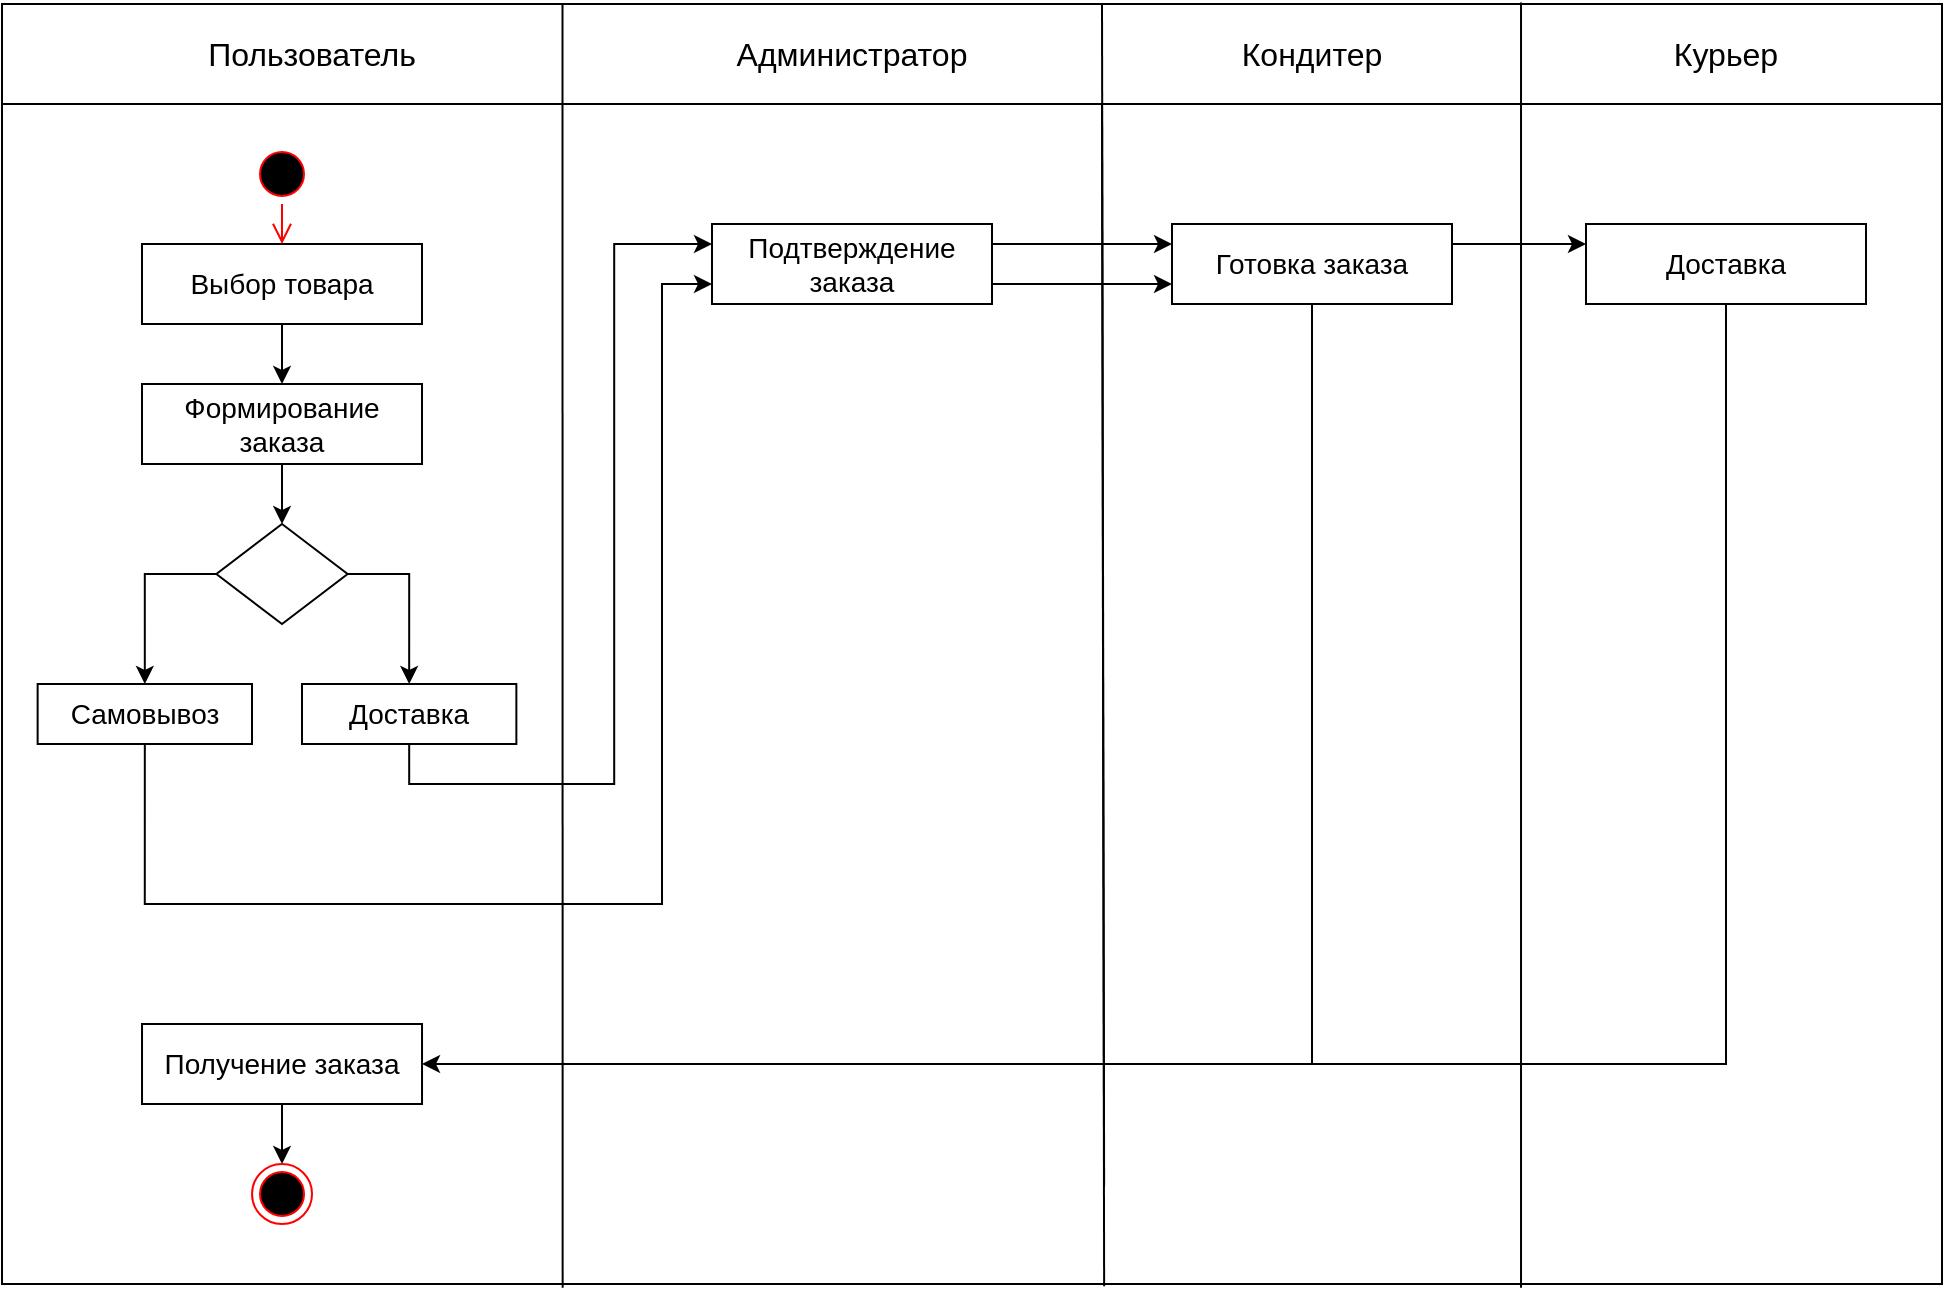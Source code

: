 <mxfile version="24.4.4" type="device">
  <diagram name="Страница — 1" id="NoJ2F_UcuthyjyOWWbLJ">
    <mxGraphModel dx="1912" dy="1023" grid="1" gridSize="10" guides="1" tooltips="1" connect="1" arrows="1" fold="1" page="1" pageScale="1" pageWidth="827" pageHeight="1169" math="0" shadow="0">
      <root>
        <mxCell id="0" />
        <mxCell id="1" parent="0" />
        <mxCell id="gAhSIkeBQU7hhcyOCbbC-3" value="" style="whiteSpace=wrap;html=1;" vertex="1" parent="1">
          <mxGeometry x="30" y="160" width="970" height="640" as="geometry" />
        </mxCell>
        <mxCell id="gAhSIkeBQU7hhcyOCbbC-5" value="" style="whiteSpace=wrap;html=1;" vertex="1" parent="1">
          <mxGeometry x="30" y="160" width="970" height="50" as="geometry" />
        </mxCell>
        <mxCell id="gAhSIkeBQU7hhcyOCbbC-12" value="" style="endArrow=none;html=1;rounded=0;entryX=0.25;entryY=0;entryDx=0;entryDy=0;exitX=0.289;exitY=1.003;exitDx=0;exitDy=0;exitPerimeter=0;" edge="1" parent="1" source="gAhSIkeBQU7hhcyOCbbC-3">
          <mxGeometry width="50" height="50" relative="1" as="geometry">
            <mxPoint x="310" y="751.18" as="sourcePoint" />
            <mxPoint x="310.24" y="160" as="targetPoint" />
          </mxGeometry>
        </mxCell>
        <mxCell id="gAhSIkeBQU7hhcyOCbbC-14" value="" style="endArrow=none;html=1;rounded=0;entryX=0.25;entryY=0;entryDx=0;entryDy=0;exitX=0.469;exitY=1.002;exitDx=0;exitDy=0;exitPerimeter=0;" edge="1" parent="1">
          <mxGeometry width="50" height="50" relative="1" as="geometry">
            <mxPoint x="581.07" y="801.18" as="sourcePoint" />
            <mxPoint x="580" y="210" as="targetPoint" />
          </mxGeometry>
        </mxCell>
        <mxCell id="gAhSIkeBQU7hhcyOCbbC-17" value="&lt;font style=&quot;font-size: 16px;&quot;&gt;Пользователь&lt;/font&gt;" style="text;strokeColor=none;align=center;fillColor=none;html=1;verticalAlign=middle;whiteSpace=wrap;rounded=0;" vertex="1" parent="1">
          <mxGeometry x="120" y="170" width="130" height="30" as="geometry" />
        </mxCell>
        <mxCell id="gAhSIkeBQU7hhcyOCbbC-18" value="&lt;span style=&quot;font-size: 16px;&quot;&gt;Администратор&lt;/span&gt;" style="text;strokeColor=none;align=center;fillColor=none;html=1;verticalAlign=middle;whiteSpace=wrap;rounded=0;" vertex="1" parent="1">
          <mxGeometry x="390" y="170" width="130" height="30" as="geometry" />
        </mxCell>
        <mxCell id="gAhSIkeBQU7hhcyOCbbC-19" value="&lt;span style=&quot;font-size: 16px;&quot;&gt;Кондитер&lt;/span&gt;" style="text;strokeColor=none;align=center;fillColor=none;html=1;verticalAlign=middle;whiteSpace=wrap;rounded=0;" vertex="1" parent="1">
          <mxGeometry x="620" y="170" width="130" height="30" as="geometry" />
        </mxCell>
        <mxCell id="gAhSIkeBQU7hhcyOCbbC-20" value="&lt;span style=&quot;font-size: 16px;&quot;&gt;Курьер&lt;/span&gt;" style="text;strokeColor=none;align=center;fillColor=none;html=1;verticalAlign=middle;whiteSpace=wrap;rounded=0;" vertex="1" parent="1">
          <mxGeometry x="827" y="170" width="130" height="30" as="geometry" />
        </mxCell>
        <mxCell id="gAhSIkeBQU7hhcyOCbbC-29" style="edgeStyle=orthogonalEdgeStyle;rounded=0;orthogonalLoop=1;jettySize=auto;html=1;entryX=0.5;entryY=0;entryDx=0;entryDy=0;" edge="1" parent="1" source="gAhSIkeBQU7hhcyOCbbC-24" target="gAhSIkeBQU7hhcyOCbbC-28">
          <mxGeometry relative="1" as="geometry" />
        </mxCell>
        <mxCell id="gAhSIkeBQU7hhcyOCbbC-24" value="&lt;font style=&quot;font-size: 14px;&quot;&gt;Выбор товара&lt;/font&gt;" style="whiteSpace=wrap;html=1;" vertex="1" parent="1">
          <mxGeometry x="100" y="280" width="140" height="40" as="geometry" />
        </mxCell>
        <mxCell id="gAhSIkeBQU7hhcyOCbbC-26" value="" style="ellipse;html=1;shape=startState;fillColor=#000000;strokeColor=#ff0000;" vertex="1" parent="1">
          <mxGeometry x="155" y="230" width="30" height="30" as="geometry" />
        </mxCell>
        <mxCell id="gAhSIkeBQU7hhcyOCbbC-27" value="" style="edgeStyle=orthogonalEdgeStyle;html=1;verticalAlign=bottom;endArrow=open;endSize=8;strokeColor=#ff0000;rounded=0;entryX=0.5;entryY=0;entryDx=0;entryDy=0;" edge="1" source="gAhSIkeBQU7hhcyOCbbC-26" parent="1" target="gAhSIkeBQU7hhcyOCbbC-24">
          <mxGeometry relative="1" as="geometry">
            <mxPoint x="185" y="280" as="targetPoint" />
          </mxGeometry>
        </mxCell>
        <mxCell id="gAhSIkeBQU7hhcyOCbbC-34" style="edgeStyle=orthogonalEdgeStyle;rounded=0;orthogonalLoop=1;jettySize=auto;html=1;entryX=0.5;entryY=0;entryDx=0;entryDy=0;" edge="1" parent="1" source="gAhSIkeBQU7hhcyOCbbC-28" target="gAhSIkeBQU7hhcyOCbbC-31">
          <mxGeometry relative="1" as="geometry" />
        </mxCell>
        <mxCell id="gAhSIkeBQU7hhcyOCbbC-28" value="&lt;span style=&quot;font-size: 14px;&quot;&gt;Формирование заказа&lt;/span&gt;" style="whiteSpace=wrap;html=1;" vertex="1" parent="1">
          <mxGeometry x="100" y="350" width="140" height="40" as="geometry" />
        </mxCell>
        <mxCell id="gAhSIkeBQU7hhcyOCbbC-37" style="edgeStyle=orthogonalEdgeStyle;rounded=0;orthogonalLoop=1;jettySize=auto;html=1;entryX=0.5;entryY=0;entryDx=0;entryDy=0;" edge="1" parent="1" source="gAhSIkeBQU7hhcyOCbbC-31" target="gAhSIkeBQU7hhcyOCbbC-35">
          <mxGeometry relative="1" as="geometry">
            <Array as="points">
              <mxPoint x="101" y="445" />
            </Array>
          </mxGeometry>
        </mxCell>
        <mxCell id="gAhSIkeBQU7hhcyOCbbC-38" style="edgeStyle=orthogonalEdgeStyle;rounded=0;orthogonalLoop=1;jettySize=auto;html=1;entryX=0.5;entryY=0;entryDx=0;entryDy=0;exitX=1;exitY=0.5;exitDx=0;exitDy=0;" edge="1" parent="1" source="gAhSIkeBQU7hhcyOCbbC-31" target="gAhSIkeBQU7hhcyOCbbC-36">
          <mxGeometry relative="1" as="geometry">
            <Array as="points">
              <mxPoint x="234" y="445" />
            </Array>
          </mxGeometry>
        </mxCell>
        <mxCell id="gAhSIkeBQU7hhcyOCbbC-31" value="" style="rhombus;whiteSpace=wrap;html=1;" vertex="1" parent="1">
          <mxGeometry x="137.19" y="420" width="65.63" height="50" as="geometry" />
        </mxCell>
        <mxCell id="gAhSIkeBQU7hhcyOCbbC-32" value="" style="endArrow=none;html=1;rounded=0;entryX=0.783;entryY=-0.014;entryDx=0;entryDy=0;entryPerimeter=0;exitX=0.783;exitY=1.003;exitDx=0;exitDy=0;exitPerimeter=0;" edge="1" parent="1" source="gAhSIkeBQU7hhcyOCbbC-3" target="gAhSIkeBQU7hhcyOCbbC-5">
          <mxGeometry width="50" height="50" relative="1" as="geometry">
            <mxPoint x="790" y="790" as="sourcePoint" />
            <mxPoint x="790.0" y="200" as="targetPoint" />
          </mxGeometry>
        </mxCell>
        <mxCell id="gAhSIkeBQU7hhcyOCbbC-40" style="edgeStyle=orthogonalEdgeStyle;rounded=0;orthogonalLoop=1;jettySize=auto;html=1;entryX=0;entryY=0.75;entryDx=0;entryDy=0;exitX=0.5;exitY=1;exitDx=0;exitDy=0;" edge="1" parent="1" source="gAhSIkeBQU7hhcyOCbbC-35" target="gAhSIkeBQU7hhcyOCbbC-39">
          <mxGeometry relative="1" as="geometry">
            <Array as="points">
              <mxPoint x="101" y="610" />
              <mxPoint x="360" y="610" />
              <mxPoint x="360" y="300" />
            </Array>
          </mxGeometry>
        </mxCell>
        <mxCell id="gAhSIkeBQU7hhcyOCbbC-35" value="&lt;span style=&quot;font-size: 14px;&quot;&gt;Самовывоз&lt;/span&gt;" style="whiteSpace=wrap;html=1;" vertex="1" parent="1">
          <mxGeometry x="47.82" y="500" width="107.18" height="30" as="geometry" />
        </mxCell>
        <mxCell id="gAhSIkeBQU7hhcyOCbbC-41" style="edgeStyle=orthogonalEdgeStyle;rounded=0;orthogonalLoop=1;jettySize=auto;html=1;entryX=0;entryY=0.25;entryDx=0;entryDy=0;exitX=0.5;exitY=1;exitDx=0;exitDy=0;" edge="1" parent="1" source="gAhSIkeBQU7hhcyOCbbC-36" target="gAhSIkeBQU7hhcyOCbbC-39">
          <mxGeometry relative="1" as="geometry" />
        </mxCell>
        <mxCell id="gAhSIkeBQU7hhcyOCbbC-36" value="&lt;span style=&quot;font-size: 14px;&quot;&gt;Доставка&lt;/span&gt;" style="whiteSpace=wrap;html=1;" vertex="1" parent="1">
          <mxGeometry x="180" y="500" width="107.18" height="30" as="geometry" />
        </mxCell>
        <mxCell id="gAhSIkeBQU7hhcyOCbbC-44" style="edgeStyle=orthogonalEdgeStyle;rounded=0;orthogonalLoop=1;jettySize=auto;html=1;exitX=1;exitY=0.25;exitDx=0;exitDy=0;entryX=0;entryY=0.25;entryDx=0;entryDy=0;" edge="1" parent="1" source="gAhSIkeBQU7hhcyOCbbC-39" target="gAhSIkeBQU7hhcyOCbbC-43">
          <mxGeometry relative="1" as="geometry" />
        </mxCell>
        <mxCell id="gAhSIkeBQU7hhcyOCbbC-46" style="edgeStyle=orthogonalEdgeStyle;rounded=0;orthogonalLoop=1;jettySize=auto;html=1;exitX=1;exitY=0.75;exitDx=0;exitDy=0;entryX=0;entryY=0.75;entryDx=0;entryDy=0;" edge="1" parent="1" source="gAhSIkeBQU7hhcyOCbbC-39" target="gAhSIkeBQU7hhcyOCbbC-43">
          <mxGeometry relative="1" as="geometry" />
        </mxCell>
        <mxCell id="gAhSIkeBQU7hhcyOCbbC-39" value="&lt;span style=&quot;font-size: 14px;&quot;&gt;Подтверждение заказа&lt;/span&gt;" style="whiteSpace=wrap;html=1;" vertex="1" parent="1">
          <mxGeometry x="385" y="270" width="140" height="40" as="geometry" />
        </mxCell>
        <mxCell id="gAhSIkeBQU7hhcyOCbbC-42" value="" style="endArrow=none;html=1;rounded=0;entryX=0.25;entryY=0;entryDx=0;entryDy=0;exitX=0.469;exitY=1.002;exitDx=0;exitDy=0;exitPerimeter=0;" edge="1" parent="1">
          <mxGeometry width="50" height="50" relative="1" as="geometry">
            <mxPoint x="581.07" y="751.18" as="sourcePoint" />
            <mxPoint x="580" y="160" as="targetPoint" />
          </mxGeometry>
        </mxCell>
        <mxCell id="gAhSIkeBQU7hhcyOCbbC-54" style="edgeStyle=orthogonalEdgeStyle;rounded=0;orthogonalLoop=1;jettySize=auto;html=1;exitX=1;exitY=0.25;exitDx=0;exitDy=0;entryX=0;entryY=0.25;entryDx=0;entryDy=0;" edge="1" parent="1" source="gAhSIkeBQU7hhcyOCbbC-43" target="gAhSIkeBQU7hhcyOCbbC-50">
          <mxGeometry relative="1" as="geometry" />
        </mxCell>
        <mxCell id="gAhSIkeBQU7hhcyOCbbC-56" style="edgeStyle=orthogonalEdgeStyle;rounded=0;orthogonalLoop=1;jettySize=auto;html=1;endArrow=none;endFill=0;" edge="1" parent="1" source="gAhSIkeBQU7hhcyOCbbC-43">
          <mxGeometry relative="1" as="geometry">
            <mxPoint x="670" y="690" as="targetPoint" />
            <Array as="points">
              <mxPoint x="685" y="690" />
            </Array>
          </mxGeometry>
        </mxCell>
        <mxCell id="gAhSIkeBQU7hhcyOCbbC-43" value="&lt;span style=&quot;font-size: 14px;&quot;&gt;Готовка заказа&lt;/span&gt;" style="whiteSpace=wrap;html=1;" vertex="1" parent="1">
          <mxGeometry x="615" y="270" width="140" height="40" as="geometry" />
        </mxCell>
        <mxCell id="gAhSIkeBQU7hhcyOCbbC-49" style="edgeStyle=orthogonalEdgeStyle;rounded=0;orthogonalLoop=1;jettySize=auto;html=1;entryX=0.5;entryY=0;entryDx=0;entryDy=0;" edge="1" parent="1" source="gAhSIkeBQU7hhcyOCbbC-47" target="gAhSIkeBQU7hhcyOCbbC-48">
          <mxGeometry relative="1" as="geometry" />
        </mxCell>
        <mxCell id="gAhSIkeBQU7hhcyOCbbC-47" value="&lt;span style=&quot;font-size: 14px;&quot;&gt;Получение заказа&lt;/span&gt;" style="whiteSpace=wrap;html=1;" vertex="1" parent="1">
          <mxGeometry x="100.01" y="670" width="140" height="40" as="geometry" />
        </mxCell>
        <mxCell id="gAhSIkeBQU7hhcyOCbbC-48" value="" style="ellipse;html=1;shape=endState;fillColor=#000000;strokeColor=#ff0000;" vertex="1" parent="1">
          <mxGeometry x="155.01" y="740" width="30" height="30" as="geometry" />
        </mxCell>
        <mxCell id="gAhSIkeBQU7hhcyOCbbC-55" style="edgeStyle=orthogonalEdgeStyle;rounded=0;orthogonalLoop=1;jettySize=auto;html=1;entryX=1;entryY=0.5;entryDx=0;entryDy=0;" edge="1" parent="1" source="gAhSIkeBQU7hhcyOCbbC-50" target="gAhSIkeBQU7hhcyOCbbC-47">
          <mxGeometry relative="1" as="geometry">
            <Array as="points">
              <mxPoint x="892" y="690" />
            </Array>
          </mxGeometry>
        </mxCell>
        <mxCell id="gAhSIkeBQU7hhcyOCbbC-50" value="&lt;span style=&quot;font-size: 14px;&quot;&gt;Доставка&lt;/span&gt;" style="whiteSpace=wrap;html=1;" vertex="1" parent="1">
          <mxGeometry x="822" y="270" width="140" height="40" as="geometry" />
        </mxCell>
      </root>
    </mxGraphModel>
  </diagram>
</mxfile>
